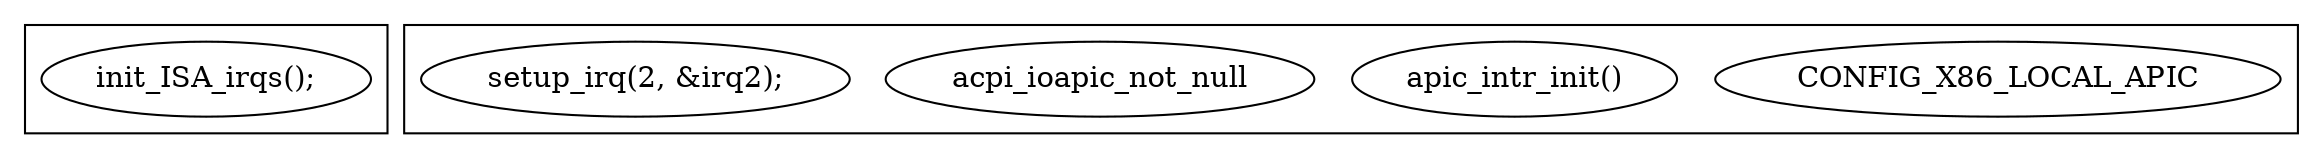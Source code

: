 digraph setup_c{
        subgraph cluster_pre_intr_init_hook{
	        init_ISA_irqs[label="init_ISA_irqs();"];
        }

        subgraph cluster_intr_init__hook{
                CONFIG_X86_LOCAL_APIC[label="CONFIG_X86_LOCAL_APIC"];
                apic_intr_init[label="apic_intr_init()"];
                acpi_ioapic_not_null[label="acpi_ioapic_not_null"];
                setup_irq[label="setup_irq(2, &irq2);"];
                
                }
}
